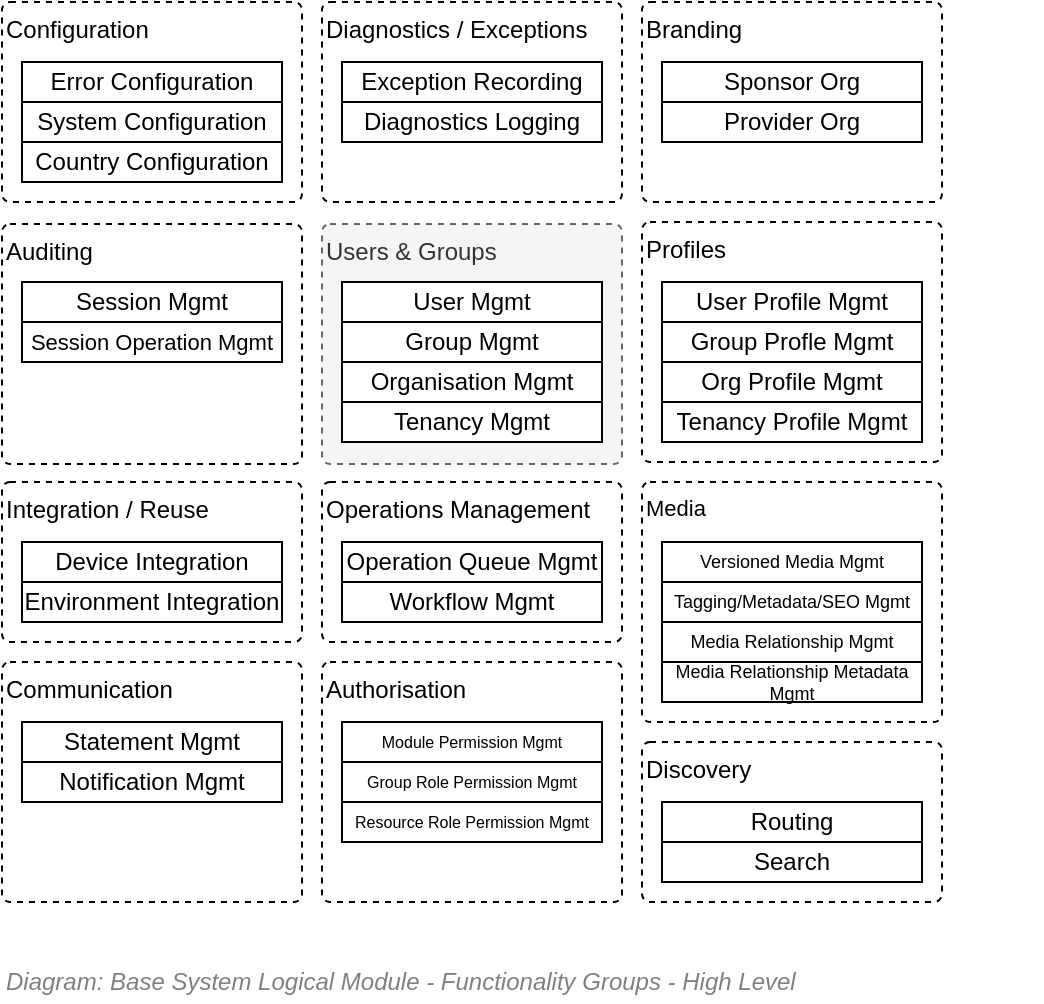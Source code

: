 <mxfile compressed="false" version="17.5.0" type="google">
  <diagram name="Functionality/Capabilities/Functionality (HL)" id="2yYSDzSfIQ58HEtROOxH">
    <mxGraphModel grid="1" page="1" gridSize="10" guides="1" tooltips="1" connect="0" arrows="1" fold="1" pageScale="1" pageWidth="827" pageHeight="1169" math="0" shadow="0">
      <root>
        <mxCell id="ZFAzNytfcKb0PuMbo4Is-0" />
        <mxCell id="ZFAzNytfcKb0PuMbo4Is-1" parent="ZFAzNytfcKb0PuMbo4Is-0" />
        <mxCell id="ZFAzNytfcKb0PuMbo4Is-18" value="Users &amp;amp; Groups" style="rounded=1;whiteSpace=wrap;html=1;strokeWidth=1;fillColor=#f5f5f5;dashed=1;absoluteArcSize=1;arcSize=8;container=1;collapsible=0;recursiveResize=0;align=left;verticalAlign=top;strokeColor=#666666;fontColor=#333333;" vertex="1" parent="ZFAzNytfcKb0PuMbo4Is-1">
          <mxGeometry x="280" y="271" width="150" height="120" as="geometry" />
        </mxCell>
        <mxCell id="ZFAzNytfcKb0PuMbo4Is-41" value="Configuration" style="rounded=1;whiteSpace=wrap;html=1;strokeWidth=1;fillColor=none;dashed=1;absoluteArcSize=1;arcSize=8;container=1;collapsible=0;recursiveResize=0;align=left;verticalAlign=top;" vertex="1" parent="ZFAzNytfcKb0PuMbo4Is-1">
          <mxGeometry x="120" y="160" width="150" height="100" as="geometry" />
        </mxCell>
        <mxCell id="ZFAzNytfcKb0PuMbo4Is-58" value="Auditing" style="rounded=1;whiteSpace=wrap;html=1;strokeWidth=1;fillColor=none;dashed=1;absoluteArcSize=1;arcSize=8;container=1;collapsible=0;recursiveResize=0;align=left;verticalAlign=top;" vertex="1" parent="ZFAzNytfcKb0PuMbo4Is-1">
          <mxGeometry x="120" y="271" width="150" height="120" as="geometry" />
        </mxCell>
        <mxCell id="sR3SkIJTR-7eFmaKNw6q-3" value="Session Mgmt" style="rounded=0;whiteSpace=wrap;html=1;" vertex="1" parent="ZFAzNytfcKb0PuMbo4Is-58">
          <mxGeometry x="10" y="29" width="130" height="20" as="geometry" />
        </mxCell>
        <mxCell id="sR3SkIJTR-7eFmaKNw6q-4" value="&lt;font style=&quot;font-size: 11px&quot;&gt;Session Operation Mgmt&lt;/font&gt;" style="rounded=0;whiteSpace=wrap;html=1;" vertex="1" parent="ZFAzNytfcKb0PuMbo4Is-58">
          <mxGeometry x="10" y="49" width="130" height="20" as="geometry" />
        </mxCell>
        <mxCell id="ZFAzNytfcKb0PuMbo4Is-69" value="Profiles" style="rounded=1;whiteSpace=wrap;html=1;strokeWidth=1;fillColor=none;dashed=1;absoluteArcSize=1;arcSize=8;container=1;collapsible=0;recursiveResize=0;align=left;verticalAlign=top;" vertex="1" parent="ZFAzNytfcKb0PuMbo4Is-1">
          <mxGeometry x="440" y="270" width="150" height="120" as="geometry" />
        </mxCell>
        <mxCell id="ZFAzNytfcKb0PuMbo4Is-85" value="Communication" style="rounded=1;whiteSpace=wrap;html=1;strokeWidth=1;fillColor=none;dashed=1;absoluteArcSize=1;arcSize=8;container=1;collapsible=0;recursiveResize=0;align=left;verticalAlign=top;" vertex="1" parent="ZFAzNytfcKb0PuMbo4Is-1">
          <mxGeometry x="120" y="490" width="150" height="120" as="geometry" />
        </mxCell>
        <mxCell id="sR3SkIJTR-7eFmaKNw6q-5" value="Statement Mgmt" style="rounded=0;whiteSpace=wrap;html=1;" vertex="1" parent="ZFAzNytfcKb0PuMbo4Is-85">
          <mxGeometry x="10" y="30" width="130" height="20" as="geometry" />
        </mxCell>
        <mxCell id="sR3SkIJTR-7eFmaKNw6q-6" value="Notification Mgmt" style="rounded=0;whiteSpace=wrap;html=1;" vertex="1" parent="ZFAzNytfcKb0PuMbo4Is-85">
          <mxGeometry x="10" y="50" width="130" height="20" as="geometry" />
        </mxCell>
        <mxCell id="ZFAzNytfcKb0PuMbo4Is-117" value="Discovery" style="rounded=1;whiteSpace=wrap;html=1;strokeWidth=1;fillColor=none;dashed=1;absoluteArcSize=1;arcSize=8;container=1;collapsible=0;recursiveResize=0;align=left;verticalAlign=top;" vertex="1" parent="ZFAzNytfcKb0PuMbo4Is-1">
          <mxGeometry x="440" y="530" width="150" height="80" as="geometry" />
        </mxCell>
        <mxCell id="sR3SkIJTR-7eFmaKNw6q-37" value="Routing" style="rounded=0;whiteSpace=wrap;html=1;" vertex="1" parent="ZFAzNytfcKb0PuMbo4Is-117">
          <mxGeometry x="10" y="30" width="130" height="20" as="geometry" />
        </mxCell>
        <mxCell id="sR3SkIJTR-7eFmaKNw6q-38" value="Search" style="rounded=0;whiteSpace=wrap;html=1;" vertex="1" parent="ZFAzNytfcKb0PuMbo4Is-117">
          <mxGeometry x="10" y="50" width="130" height="20" as="geometry" />
        </mxCell>
        <mxCell id="sR3SkIJTR-7eFmaKNw6q-0" value="Error Configuration" style="rounded=0;whiteSpace=wrap;html=1;" vertex="1" parent="ZFAzNytfcKb0PuMbo4Is-1">
          <mxGeometry x="130" y="190" width="130" height="20" as="geometry" />
        </mxCell>
        <mxCell id="sR3SkIJTR-7eFmaKNw6q-1" value="System Configuration" style="rounded=0;whiteSpace=wrap;html=1;" vertex="1" parent="ZFAzNytfcKb0PuMbo4Is-1">
          <mxGeometry x="130" y="210" width="130" height="20" as="geometry" />
        </mxCell>
        <mxCell id="sR3SkIJTR-7eFmaKNw6q-2" value="Country Configuration" style="rounded=0;whiteSpace=wrap;html=1;" vertex="1" parent="ZFAzNytfcKb0PuMbo4Is-1">
          <mxGeometry x="130" y="230" width="130" height="20" as="geometry" />
        </mxCell>
        <mxCell id="sR3SkIJTR-7eFmaKNw6q-7" value="Branding" style="rounded=1;whiteSpace=wrap;html=1;strokeWidth=1;fillColor=none;dashed=1;absoluteArcSize=1;arcSize=8;container=1;collapsible=0;recursiveResize=0;align=left;verticalAlign=top;" vertex="1" parent="ZFAzNytfcKb0PuMbo4Is-1">
          <mxGeometry x="440" y="160" width="150" height="100" as="geometry" />
        </mxCell>
        <mxCell id="sR3SkIJTR-7eFmaKNw6q-9" value="Provider Org" style="rounded=0;whiteSpace=wrap;html=1;" vertex="1" parent="sR3SkIJTR-7eFmaKNw6q-7">
          <mxGeometry x="10" y="50" width="130" height="20" as="geometry" />
        </mxCell>
        <mxCell id="sR3SkIJTR-7eFmaKNw6q-8" value="Sponsor Org" style="rounded=0;whiteSpace=wrap;html=1;" vertex="1" parent="sR3SkIJTR-7eFmaKNw6q-7">
          <mxGeometry x="10" y="30" width="130" height="20" as="geometry" />
        </mxCell>
        <mxCell id="sR3SkIJTR-7eFmaKNw6q-11" value="User Mgmt" style="rounded=0;whiteSpace=wrap;html=1;" vertex="1" parent="ZFAzNytfcKb0PuMbo4Is-1">
          <mxGeometry x="290" y="300" width="130" height="20" as="geometry" />
        </mxCell>
        <mxCell id="sR3SkIJTR-7eFmaKNw6q-12" value="Group Mgmt" style="rounded=0;whiteSpace=wrap;html=1;" vertex="1" parent="ZFAzNytfcKb0PuMbo4Is-1">
          <mxGeometry x="290" y="320" width="130" height="20" as="geometry" />
        </mxCell>
        <mxCell id="sR3SkIJTR-7eFmaKNw6q-13" value="Organisation Mgmt" style="rounded=0;whiteSpace=wrap;html=1;" vertex="1" parent="ZFAzNytfcKb0PuMbo4Is-1">
          <mxGeometry x="290" y="340" width="130" height="20" as="geometry" />
        </mxCell>
        <mxCell id="sR3SkIJTR-7eFmaKNw6q-14" value="Tenancy Mgmt" style="rounded=0;whiteSpace=wrap;html=1;" vertex="1" parent="ZFAzNytfcKb0PuMbo4Is-1">
          <mxGeometry x="290" y="360" width="130" height="20" as="geometry" />
        </mxCell>
        <mxCell id="sR3SkIJTR-7eFmaKNw6q-15" value="User Profile Mgmt" style="rounded=0;whiteSpace=wrap;html=1;" vertex="1" parent="ZFAzNytfcKb0PuMbo4Is-1">
          <mxGeometry x="450" y="300" width="130" height="20" as="geometry" />
        </mxCell>
        <mxCell id="sR3SkIJTR-7eFmaKNw6q-16" value="Group Profle Mgmt" style="rounded=0;whiteSpace=wrap;html=1;" vertex="1" parent="ZFAzNytfcKb0PuMbo4Is-1">
          <mxGeometry x="450" y="320" width="130" height="20" as="geometry" />
        </mxCell>
        <mxCell id="sR3SkIJTR-7eFmaKNw6q-17" value="Org Profile Mgmt" style="rounded=0;whiteSpace=wrap;html=1;" vertex="1" parent="ZFAzNytfcKb0PuMbo4Is-1">
          <mxGeometry x="450" y="340" width="130" height="20" as="geometry" />
        </mxCell>
        <mxCell id="sR3SkIJTR-7eFmaKNw6q-18" value="Tenancy Profile Mgmt" style="rounded=0;whiteSpace=wrap;html=1;" vertex="1" parent="ZFAzNytfcKb0PuMbo4Is-1">
          <mxGeometry x="450" y="360" width="130" height="20" as="geometry" />
        </mxCell>
        <mxCell id="sR3SkIJTR-7eFmaKNw6q-20" value="Diagnostics / Exceptions" style="rounded=1;whiteSpace=wrap;html=1;strokeWidth=1;fillColor=none;dashed=1;absoluteArcSize=1;arcSize=8;container=1;collapsible=0;recursiveResize=0;align=left;verticalAlign=top;" vertex="1" parent="ZFAzNytfcKb0PuMbo4Is-1">
          <mxGeometry x="280" y="160" width="150" height="100" as="geometry" />
        </mxCell>
        <mxCell id="sR3SkIJTR-7eFmaKNw6q-22" value="Exception Recording" style="rounded=0;whiteSpace=wrap;html=1;" vertex="1" parent="sR3SkIJTR-7eFmaKNw6q-20">
          <mxGeometry x="10" y="30" width="130" height="20" as="geometry" />
        </mxCell>
        <mxCell id="sR3SkIJTR-7eFmaKNw6q-21" value="Diagnostics Logging" style="rounded=0;whiteSpace=wrap;html=1;" vertex="1" parent="sR3SkIJTR-7eFmaKNw6q-20">
          <mxGeometry x="10" y="50" width="130" height="20" as="geometry" />
        </mxCell>
        <mxCell id="sR3SkIJTR-7eFmaKNw6q-23" value="Authorisation" style="rounded=1;whiteSpace=wrap;html=1;strokeWidth=1;fillColor=none;dashed=1;absoluteArcSize=1;arcSize=8;container=1;collapsible=0;recursiveResize=0;align=left;verticalAlign=top;" vertex="1" parent="ZFAzNytfcKb0PuMbo4Is-1">
          <mxGeometry x="280" y="490" width="150" height="120" as="geometry" />
        </mxCell>
        <mxCell id="sR3SkIJTR-7eFmaKNw6q-24" value="Module Permission Mgmt" style="rounded=0;whiteSpace=wrap;html=1;fontSize=8;" vertex="1" parent="sR3SkIJTR-7eFmaKNw6q-23">
          <mxGeometry x="10" y="30" width="130" height="20" as="geometry" />
        </mxCell>
        <mxCell id="sR3SkIJTR-7eFmaKNw6q-25" value="Group Role Permission Mgmt" style="rounded=0;whiteSpace=wrap;html=1;fontSize=8;" vertex="1" parent="sR3SkIJTR-7eFmaKNw6q-23">
          <mxGeometry x="10" y="50" width="130" height="20" as="geometry" />
        </mxCell>
        <mxCell id="sR3SkIJTR-7eFmaKNw6q-27" value="Resource Role Permission Mgmt" style="rounded=0;whiteSpace=wrap;html=1;fontSize=8;" vertex="1" parent="sR3SkIJTR-7eFmaKNw6q-23">
          <mxGeometry x="10" y="70" width="130" height="20" as="geometry" />
        </mxCell>
        <mxCell id="sR3SkIJTR-7eFmaKNw6q-28" value="Media" style="rounded=1;whiteSpace=wrap;html=1;strokeWidth=1;fillColor=none;dashed=1;absoluteArcSize=1;arcSize=8;container=1;collapsible=0;recursiveResize=0;align=left;verticalAlign=top;fontSize=11;" vertex="1" parent="ZFAzNytfcKb0PuMbo4Is-1">
          <mxGeometry x="440" y="400" width="150" height="120" as="geometry" />
        </mxCell>
        <mxCell id="sR3SkIJTR-7eFmaKNw6q-29" value="Versioned Media Mgmt" style="rounded=0;whiteSpace=wrap;html=1;fontSize=9;" vertex="1" parent="sR3SkIJTR-7eFmaKNw6q-28">
          <mxGeometry x="10" y="30" width="130" height="20" as="geometry" />
        </mxCell>
        <mxCell id="sR3SkIJTR-7eFmaKNw6q-30" value="Tagging/Metadata/SEO Mgmt" style="rounded=0;whiteSpace=wrap;html=1;fontSize=9;" vertex="1" parent="sR3SkIJTR-7eFmaKNw6q-28">
          <mxGeometry x="10" y="50" width="130" height="20" as="geometry" />
        </mxCell>
        <mxCell id="sR3SkIJTR-7eFmaKNw6q-31" value="Media Relationship Mgmt" style="rounded=0;whiteSpace=wrap;html=1;fontSize=9;" vertex="1" parent="sR3SkIJTR-7eFmaKNw6q-28">
          <mxGeometry x="10" y="70" width="130" height="20" as="geometry" />
        </mxCell>
        <mxCell id="sR3SkIJTR-7eFmaKNw6q-32" value="Media Relationship Metadata Mgmt" style="rounded=0;whiteSpace=wrap;html=1;fontSize=9;" vertex="1" parent="sR3SkIJTR-7eFmaKNw6q-28">
          <mxGeometry x="10" y="90" width="130" height="20" as="geometry" />
        </mxCell>
        <mxCell id="sR3SkIJTR-7eFmaKNw6q-33" value="Integration / Reuse" style="rounded=1;whiteSpace=wrap;html=1;strokeWidth=1;fillColor=none;dashed=1;absoluteArcSize=1;arcSize=8;container=1;collapsible=0;recursiveResize=0;align=left;verticalAlign=top;" vertex="1" parent="ZFAzNytfcKb0PuMbo4Is-1">
          <mxGeometry x="120" y="400" width="150" height="80" as="geometry" />
        </mxCell>
        <mxCell id="sR3SkIJTR-7eFmaKNw6q-34" value="Device Integration" style="rounded=0;whiteSpace=wrap;html=1;" vertex="1" parent="sR3SkIJTR-7eFmaKNw6q-33">
          <mxGeometry x="10" y="30" width="130" height="20" as="geometry" />
        </mxCell>
        <mxCell id="sR3SkIJTR-7eFmaKNw6q-35" value="Environment Integration" style="rounded=0;whiteSpace=wrap;html=1;" vertex="1" parent="sR3SkIJTR-7eFmaKNw6q-33">
          <mxGeometry x="10" y="50" width="130" height="20" as="geometry" />
        </mxCell>
        <mxCell id="sR3SkIJTR-7eFmaKNw6q-39" value="Operations Management" style="rounded=1;whiteSpace=wrap;html=1;strokeWidth=1;fillColor=none;dashed=1;absoluteArcSize=1;arcSize=8;container=1;collapsible=0;recursiveResize=0;align=left;verticalAlign=top;" vertex="1" parent="ZFAzNytfcKb0PuMbo4Is-1">
          <mxGeometry x="280" y="400" width="150" height="80" as="geometry" />
        </mxCell>
        <mxCell id="sR3SkIJTR-7eFmaKNw6q-50" value="Operation Queue Mgmt" style="rounded=0;whiteSpace=wrap;html=1;" vertex="1" parent="sR3SkIJTR-7eFmaKNw6q-39">
          <mxGeometry x="10" y="30" width="130" height="20" as="geometry" />
        </mxCell>
        <mxCell id="sR3SkIJTR-7eFmaKNw6q-51" value="Workflow Mgmt" style="rounded=0;whiteSpace=wrap;html=1;" vertex="1" parent="sR3SkIJTR-7eFmaKNw6q-39">
          <mxGeometry x="10" y="50" width="130" height="20" as="geometry" />
        </mxCell>
        <mxCell id="34EN9PZpOTkH6_pnGPi--0" value="&lt;font style=&quot;font-size: 12px&quot;&gt;Diagram: Base System Logical Module - Functionality Groups - High Level&lt;/font&gt;" style="text;strokeColor=none;fillColor=none;html=1;fontSize=12;fontStyle=2;verticalAlign=middle;align=left;shadow=0;glass=0;comic=0;opacity=30;fontColor=#808080;strokeWidth=1;" vertex="1" parent="ZFAzNytfcKb0PuMbo4Is-1">
          <mxGeometry x="120" y="640" width="520" height="20" as="geometry" />
        </mxCell>
      </root>
    </mxGraphModel>
  </diagram>
</mxfile>
